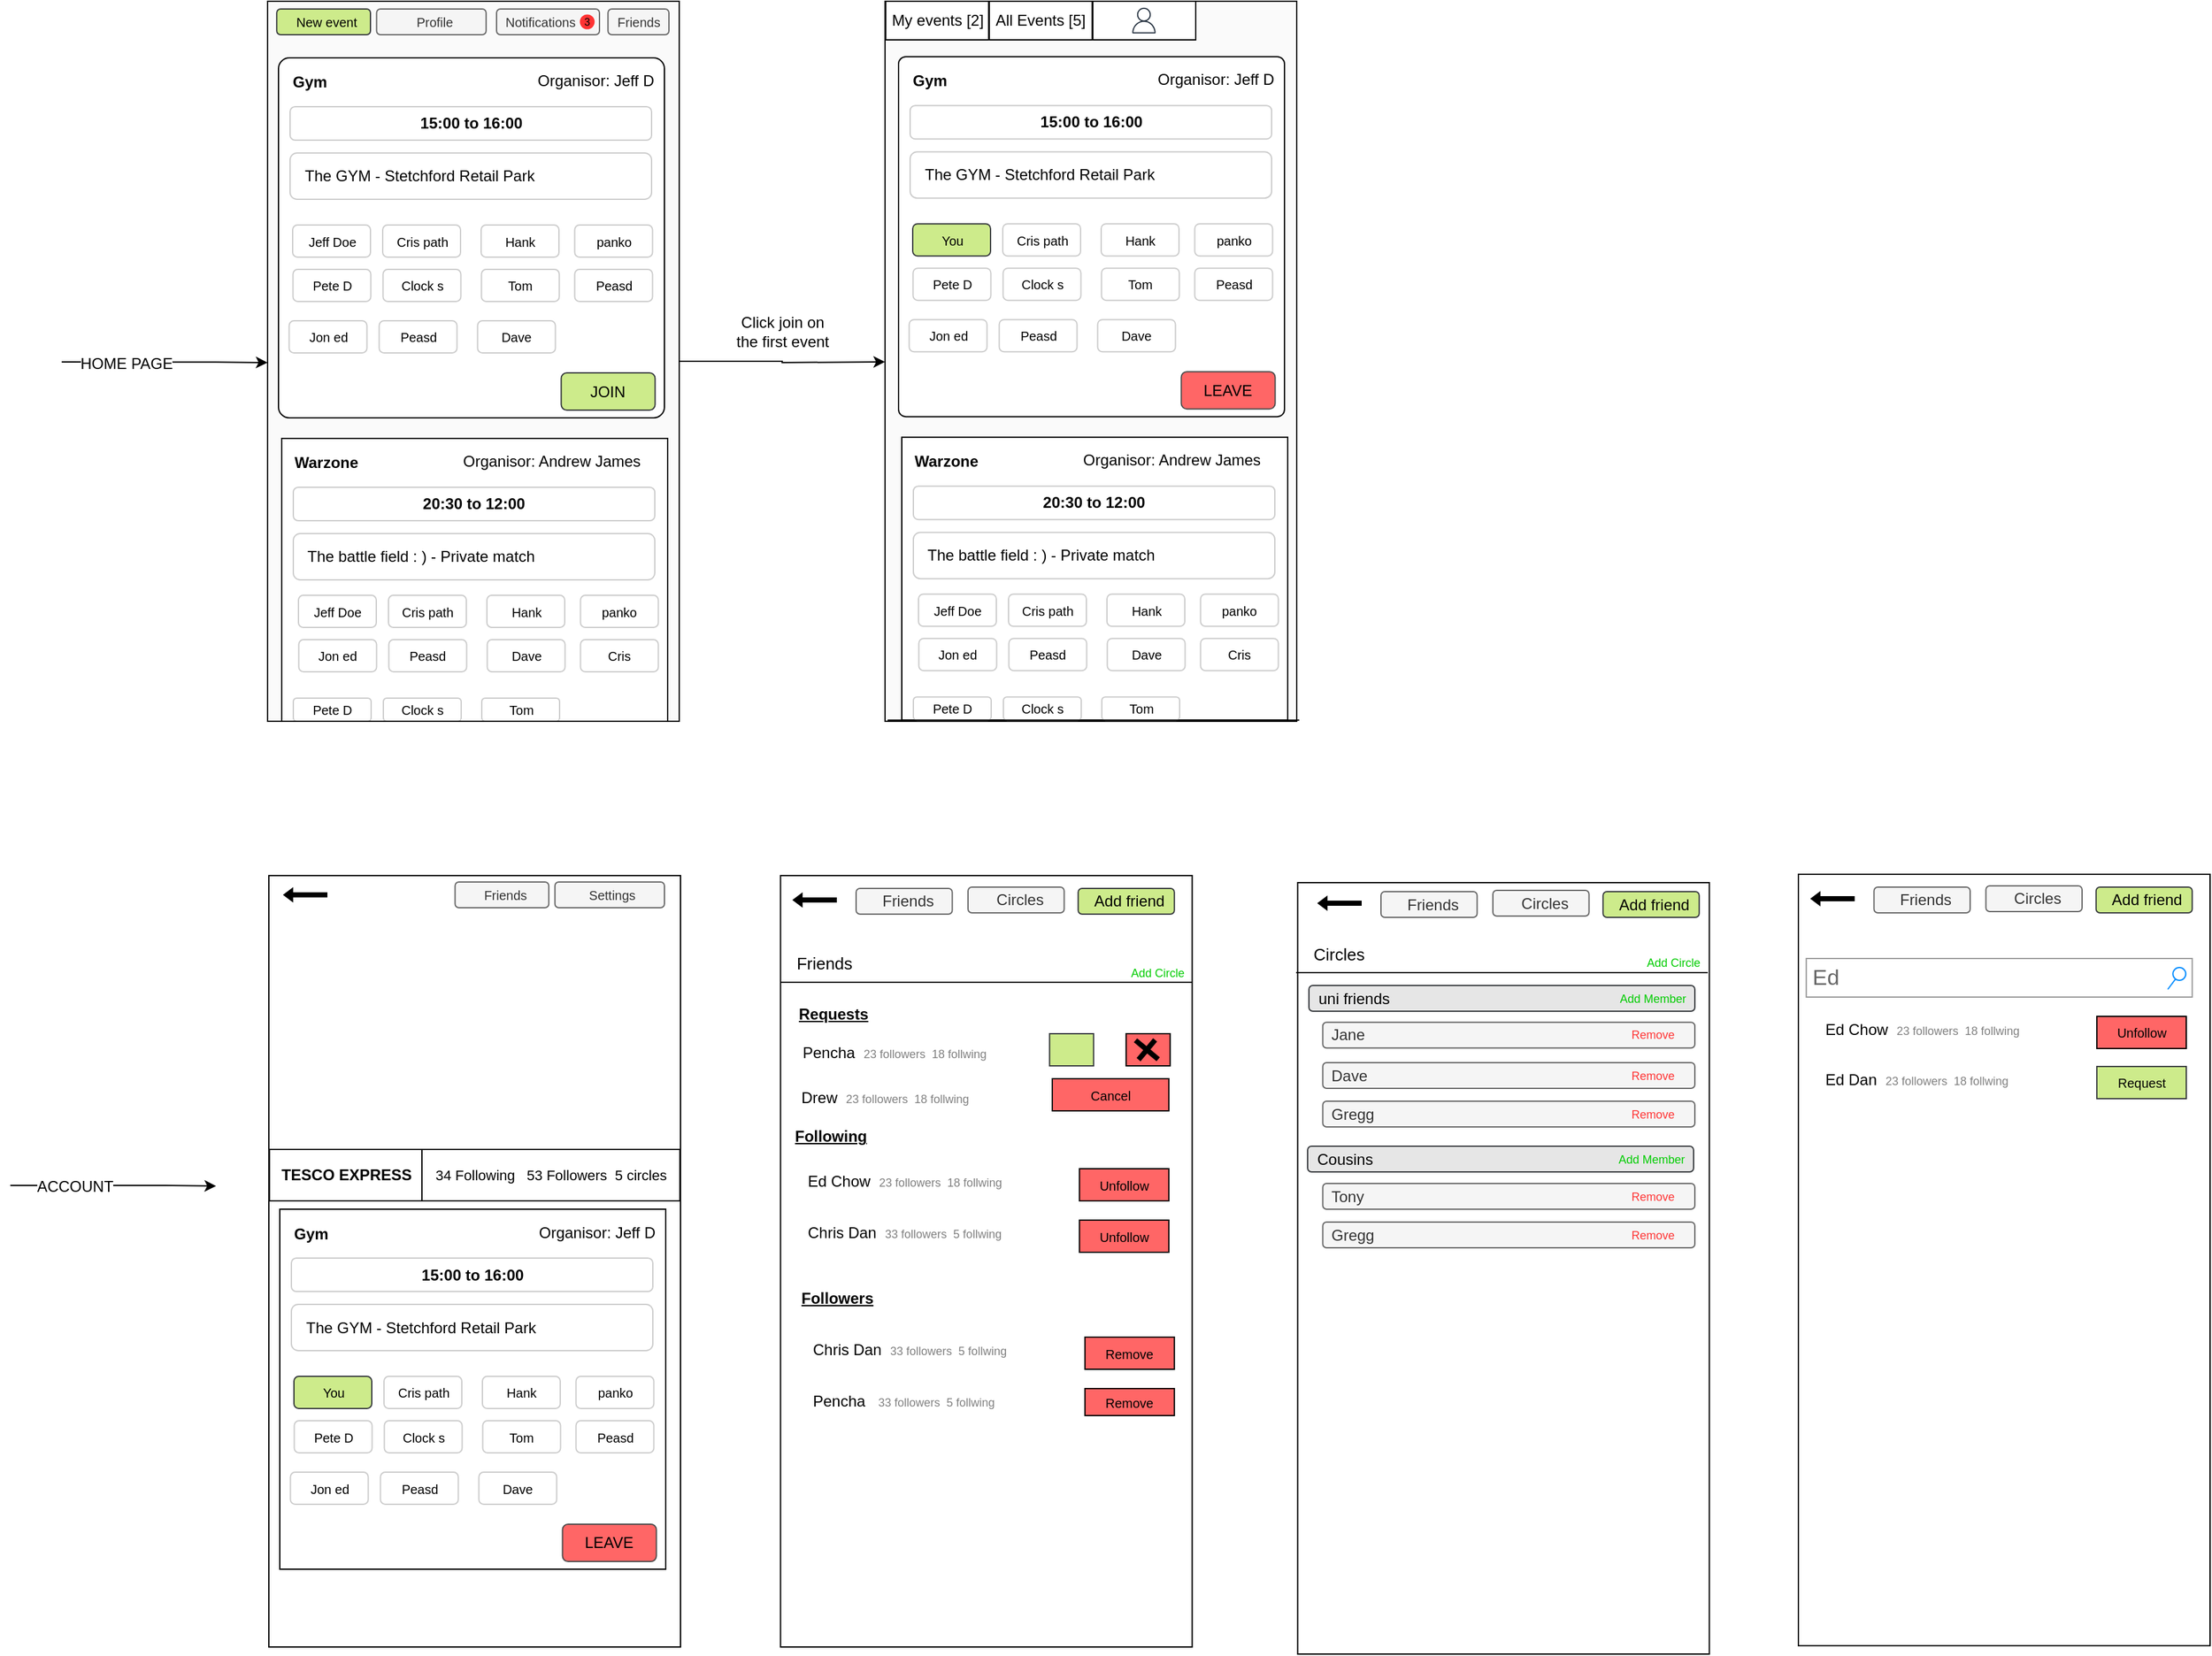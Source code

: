 <mxfile version="20.2.3" type="device" pages="2"><diagram id="uYBjkeCotHCXiIKvjQmT" name="Release 1"><mxGraphModel dx="2188" dy="1243" grid="1" gridSize="10" guides="1" tooltips="1" connect="1" arrows="1" fold="1" page="1" pageScale="1" pageWidth="850" pageHeight="1100" math="0" shadow="0"><root><mxCell id="0"/><mxCell id="1" parent="0"/><mxCell id="CG5uljRp-w0t1LXObtRs-35" style="edgeStyle=orthogonalEdgeStyle;rounded=0;orthogonalLoop=1;jettySize=auto;html=1;exitX=1;exitY=0.5;exitDx=0;exitDy=0;fontSize=12;" parent="1" source="1OWo2LmL9RRVmATbCuXr-2" edge="1"><mxGeometry relative="1" as="geometry"><mxPoint x="720" y="360.455" as="targetPoint"/></mxGeometry></mxCell><mxCell id="1OWo2LmL9RRVmATbCuXr-2" value="" style="rounded=0;whiteSpace=wrap;html=1;fillColor=#FAFAFA;" parent="1" vertex="1"><mxGeometry x="240" y="80" width="320" height="560" as="geometry"/></mxCell><mxCell id="1OWo2LmL9RRVmATbCuXr-3" value="" style="rounded=1;whiteSpace=wrap;html=1;spacingTop=0;strokeColor=#000000;arcSize=3;" parent="1" vertex="1"><mxGeometry x="248.5" y="124" width="300" height="280" as="geometry"/></mxCell><mxCell id="1OWo2LmL9RRVmATbCuXr-4" value="&lt;b&gt;&amp;nbsp;&lt;/b&gt;&lt;b&gt;&amp;nbsp;Gym&lt;/b&gt;" style="text;html=1;strokeColor=none;fillColor=none;align=left;verticalAlign=middle;whiteSpace=wrap;rounded=0;" parent="1" vertex="1"><mxGeometry x="250.5" y="128" width="150" height="30" as="geometry"/></mxCell><mxCell id="1OWo2LmL9RRVmATbCuXr-9" value="Organisor: Jeff D" style="text;whiteSpace=wrap;html=1;" parent="1" vertex="1"><mxGeometry x="447.5" y="128" width="110" height="40" as="geometry"/></mxCell><mxCell id="0cmEIUeoTL7ae0YbKwNp-1" value="&lt;b&gt;15:00 to 16:00&lt;/b&gt;" style="rounded=1;whiteSpace=wrap;html=1;strokeColor=#CCCCCC;" parent="1" vertex="1"><mxGeometry x="257.5" y="162" width="281" height="26" as="geometry"/></mxCell><mxCell id="0cmEIUeoTL7ae0YbKwNp-6" value="&lt;font style=&quot;font-size: 12px;&quot;&gt;The GYM - Stetchford Retail Park&lt;/font&gt;" style="rounded=1;whiteSpace=wrap;html=1;strokeColor=#CCCCCC;align=left;spacingLeft=9;" parent="1" vertex="1"><mxGeometry x="257.5" y="198" width="281" height="36" as="geometry"/></mxCell><mxCell id="0cmEIUeoTL7ae0YbKwNp-8" value="JOIN" style="rounded=1;whiteSpace=wrap;html=1;fontSize=12;strokeColor=#36393d;fillColor=#cdeb8b;" parent="1" vertex="1"><mxGeometry x="468.25" y="369" width="73" height="29" as="geometry"/></mxCell><mxCell id="CG5uljRp-w0t1LXObtRs-19" value="" style="rounded=0;whiteSpace=wrap;html=1;spacingTop=0;strokeColor=#000000;" parent="1" vertex="1"><mxGeometry x="251" y="420" width="300" height="220" as="geometry"/></mxCell><mxCell id="CG5uljRp-w0t1LXObtRs-20" value="&lt;b&gt;Warzone&lt;/b&gt;" style="text;html=1;strokeColor=none;fillColor=none;align=left;verticalAlign=middle;whiteSpace=wrap;rounded=0;" parent="1" vertex="1"><mxGeometry x="259" y="424" width="150" height="30" as="geometry"/></mxCell><mxCell id="CG5uljRp-w0t1LXObtRs-21" value="Organisor: Andrew James" style="text;whiteSpace=wrap;html=1;" parent="1" vertex="1"><mxGeometry x="390" y="424" width="170" height="40" as="geometry"/></mxCell><mxCell id="CG5uljRp-w0t1LXObtRs-29" value="&lt;b&gt;20:30 to 12:00&lt;/b&gt;" style="rounded=1;whiteSpace=wrap;html=1;strokeColor=#CCCCCC;" parent="1" vertex="1"><mxGeometry x="260" y="458" width="281" height="26" as="geometry"/></mxCell><mxCell id="CG5uljRp-w0t1LXObtRs-30" value="The battle field : ) - Private match" style="rounded=1;whiteSpace=wrap;html=1;strokeColor=#CCCCCC;align=left;spacingLeft=9;" parent="1" vertex="1"><mxGeometry x="260" y="494" width="281" height="36" as="geometry"/></mxCell><mxCell id="CG5uljRp-w0t1LXObtRs-36" value="" style="rounded=0;whiteSpace=wrap;html=1;fillColor=#FAFAFA;" parent="1" vertex="1"><mxGeometry x="720" y="80" width="320" height="560" as="geometry"/></mxCell><mxCell id="CG5uljRp-w0t1LXObtRs-67" value="Click join on &lt;br&gt;the first event" style="text;html=1;align=center;verticalAlign=middle;resizable=0;points=[];autosize=1;strokeColor=none;fillColor=none;fontSize=12;" parent="1" vertex="1"><mxGeometry x="590" y="317" width="100" height="40" as="geometry"/></mxCell><mxCell id="CG5uljRp-w0t1LXObtRs-69" style="edgeStyle=orthogonalEdgeStyle;rounded=0;orthogonalLoop=1;jettySize=auto;html=1;exitX=1;exitY=0.5;exitDx=0;exitDy=0;fontSize=12;" parent="1" edge="1"><mxGeometry relative="1" as="geometry"><mxPoint x="239.94" y="361.005" as="targetPoint"/><mxPoint x="79.94" y="360.55" as="sourcePoint"/><Array as="points"><mxPoint x="200" y="361"/><mxPoint x="200" y="361"/></Array></mxGeometry></mxCell><mxCell id="CG5uljRp-w0t1LXObtRs-70" value="HOME PAGE" style="edgeLabel;html=1;align=center;verticalAlign=middle;resizable=0;points=[];fontSize=12;" parent="CG5uljRp-w0t1LXObtRs-69" vertex="1" connectable="0"><mxGeometry x="-0.377" y="-1" relative="1" as="geometry"><mxPoint as="offset"/></mxGeometry></mxCell><mxCell id="CG5uljRp-w0t1LXObtRs-71" value="" style="rounded=0;whiteSpace=wrap;html=1;fillColor=#FFFFFF;" parent="1" vertex="1"><mxGeometry x="241" y="760" width="320" height="600" as="geometry"/></mxCell><mxCell id="CG5uljRp-w0t1LXObtRs-101" style="edgeStyle=orthogonalEdgeStyle;rounded=0;orthogonalLoop=1;jettySize=auto;html=1;exitX=1;exitY=0.5;exitDx=0;exitDy=0;fontSize=12;" parent="1" edge="1"><mxGeometry relative="1" as="geometry"><mxPoint x="200.0" y="1001.455" as="targetPoint"/><mxPoint x="40.0" y="1001" as="sourcePoint"/><Array as="points"><mxPoint x="160.06" y="1001.45"/><mxPoint x="160.06" y="1001.45"/></Array></mxGeometry></mxCell><mxCell id="CG5uljRp-w0t1LXObtRs-102" value="ACCOUNT" style="edgeLabel;html=1;align=center;verticalAlign=middle;resizable=0;points=[];fontSize=12;" parent="CG5uljRp-w0t1LXObtRs-101" vertex="1" connectable="0"><mxGeometry x="-0.377" y="-1" relative="1" as="geometry"><mxPoint as="offset"/></mxGeometry></mxCell><mxCell id="CG5uljRp-w0t1LXObtRs-105" value="&lt;b&gt;TESCO EXPRESS&lt;/b&gt;" style="rounded=0;whiteSpace=wrap;html=1;spacingTop=0;strokeColor=#000000;" parent="1" vertex="1"><mxGeometry x="241.5" y="973" width="118.5" height="40" as="geometry"/></mxCell><mxCell id="CG5uljRp-w0t1LXObtRs-133" value="&lt;font style=&quot;font-size: 11px;&quot;&gt;34 Following&amp;nbsp; &amp;nbsp;53 Followers&amp;nbsp; 5 circles&lt;/font&gt;" style="rounded=0;whiteSpace=wrap;html=1;spacingTop=0;strokeColor=#000000;" parent="1" vertex="1"><mxGeometry x="360" y="973" width="200.5" height="40" as="geometry"/></mxCell><mxCell id="-tVnzrDwMGj6fDoywrau-6" value="Jeff Doe" style="rounded=1;whiteSpace=wrap;html=1;strokeColor=#CCCCCC;align=center;spacingLeft=0;fontSize=10;" parent="1" vertex="1"><mxGeometry x="259.5" y="254" width="60.5" height="25" as="geometry"/></mxCell><mxCell id="-tVnzrDwMGj6fDoywrau-11" value="Cris path" style="rounded=1;whiteSpace=wrap;html=1;strokeColor=#CCCCCC;align=center;spacingLeft=0;fontSize=10;" parent="1" vertex="1"><mxGeometry x="329.5" y="254" width="60.5" height="25" as="geometry"/></mxCell><mxCell id="-tVnzrDwMGj6fDoywrau-12" value="Hank" style="rounded=1;whiteSpace=wrap;html=1;strokeColor=#CCCCCC;align=center;spacingLeft=0;fontSize=10;" parent="1" vertex="1"><mxGeometry x="406" y="254" width="60.5" height="25" as="geometry"/></mxCell><mxCell id="-tVnzrDwMGj6fDoywrau-13" value="panko" style="rounded=1;whiteSpace=wrap;html=1;strokeColor=#CCCCCC;align=center;spacingLeft=0;fontSize=10;" parent="1" vertex="1"><mxGeometry x="478.75" y="254" width="60.5" height="25" as="geometry"/></mxCell><mxCell id="-tVnzrDwMGj6fDoywrau-14" value="Pete D" style="rounded=1;whiteSpace=wrap;html=1;strokeColor=#CCCCCC;align=center;spacingLeft=0;fontSize=10;" parent="1" vertex="1"><mxGeometry x="259.75" y="288.5" width="60.5" height="25" as="geometry"/></mxCell><mxCell id="-tVnzrDwMGj6fDoywrau-15" value="Clock s" style="rounded=1;whiteSpace=wrap;html=1;strokeColor=#CCCCCC;align=center;spacingLeft=0;fontSize=10;" parent="1" vertex="1"><mxGeometry x="329.75" y="288.5" width="60.5" height="25" as="geometry"/></mxCell><mxCell id="-tVnzrDwMGj6fDoywrau-16" value="Tom" style="rounded=1;whiteSpace=wrap;html=1;strokeColor=#CCCCCC;align=center;spacingLeft=0;fontSize=10;" parent="1" vertex="1"><mxGeometry x="406.25" y="288.5" width="60.5" height="25" as="geometry"/></mxCell><mxCell id="-tVnzrDwMGj6fDoywrau-18" value="Jeff Doe" style="rounded=1;whiteSpace=wrap;html=1;strokeColor=#CCCCCC;align=center;spacingLeft=0;fontSize=10;" parent="1" vertex="1"><mxGeometry x="264" y="542" width="60.5" height="25" as="geometry"/></mxCell><mxCell id="-tVnzrDwMGj6fDoywrau-19" value="Cris path" style="rounded=1;whiteSpace=wrap;html=1;strokeColor=#CCCCCC;align=center;spacingLeft=0;fontSize=10;" parent="1" vertex="1"><mxGeometry x="334" y="542" width="60.5" height="25" as="geometry"/></mxCell><mxCell id="-tVnzrDwMGj6fDoywrau-20" value="Hank" style="rounded=1;whiteSpace=wrap;html=1;strokeColor=#CCCCCC;align=center;spacingLeft=0;fontSize=10;" parent="1" vertex="1"><mxGeometry x="410.5" y="542" width="60.5" height="25" as="geometry"/></mxCell><mxCell id="-tVnzrDwMGj6fDoywrau-21" value="panko" style="rounded=1;whiteSpace=wrap;html=1;strokeColor=#CCCCCC;align=center;spacingLeft=0;fontSize=10;" parent="1" vertex="1"><mxGeometry x="483.25" y="542" width="60.5" height="25" as="geometry"/></mxCell><mxCell id="-tVnzrDwMGj6fDoywrau-22" value="Jon ed" style="rounded=1;whiteSpace=wrap;html=1;strokeColor=#CCCCCC;align=center;spacingLeft=0;fontSize=10;" parent="1" vertex="1"><mxGeometry x="264.25" y="576.5" width="60.5" height="25" as="geometry"/></mxCell><mxCell id="-tVnzrDwMGj6fDoywrau-23" value="Peasd" style="rounded=1;whiteSpace=wrap;html=1;strokeColor=#CCCCCC;align=center;spacingLeft=0;fontSize=10;" parent="1" vertex="1"><mxGeometry x="334.25" y="576.5" width="60.5" height="25" as="geometry"/></mxCell><mxCell id="-tVnzrDwMGj6fDoywrau-24" value="Dave" style="rounded=1;whiteSpace=wrap;html=1;strokeColor=#CCCCCC;align=center;spacingLeft=0;fontSize=10;" parent="1" vertex="1"><mxGeometry x="410.75" y="576.5" width="60.5" height="25" as="geometry"/></mxCell><mxCell id="-tVnzrDwMGj6fDoywrau-25" value="Cris" style="rounded=1;whiteSpace=wrap;html=1;strokeColor=#CCCCCC;align=center;spacingLeft=0;fontSize=10;" parent="1" vertex="1"><mxGeometry x="483.25" y="576.5" width="60.5" height="25" as="geometry"/></mxCell><mxCell id="-tVnzrDwMGj6fDoywrau-26" value="Pete D" style="rounded=1;whiteSpace=wrap;html=1;strokeColor=#CCCCCC;align=center;spacingLeft=0;fontSize=10;" parent="1" vertex="1"><mxGeometry x="260" y="622" width="60.5" height="18" as="geometry"/></mxCell><mxCell id="-tVnzrDwMGj6fDoywrau-27" value="Clock s" style="rounded=1;whiteSpace=wrap;html=1;strokeColor=#CCCCCC;align=center;spacingLeft=0;fontSize=10;" parent="1" vertex="1"><mxGeometry x="330" y="622" width="60.5" height="18" as="geometry"/></mxCell><mxCell id="-tVnzrDwMGj6fDoywrau-28" value="Tom" style="rounded=1;whiteSpace=wrap;html=1;strokeColor=#CCCCCC;align=center;spacingLeft=0;fontSize=10;" parent="1" vertex="1"><mxGeometry x="406.5" y="622" width="60.5" height="18" as="geometry"/></mxCell><mxCell id="-tVnzrDwMGj6fDoywrau-29" value="" style="endArrow=none;html=1;rounded=0;fontSize=10;exitX=0;exitY=1;exitDx=0;exitDy=0;entryX=1;entryY=1;entryDx=0;entryDy=0;" parent="1" source="1OWo2LmL9RRVmATbCuXr-2" target="1OWo2LmL9RRVmATbCuXr-2" edge="1"><mxGeometry width="50" height="50" relative="1" as="geometry"><mxPoint x="300" y="700" as="sourcePoint"/><mxPoint x="350" y="650" as="targetPoint"/></mxGeometry></mxCell><mxCell id="-tVnzrDwMGj6fDoywrau-30" value="Jon ed" style="rounded=1;whiteSpace=wrap;html=1;strokeColor=#CCCCCC;align=center;spacingLeft=0;fontSize=10;" parent="1" vertex="1"><mxGeometry x="256.75" y="328.5" width="60.5" height="25" as="geometry"/></mxCell><mxCell id="-tVnzrDwMGj6fDoywrau-31" value="Peasd" style="rounded=1;whiteSpace=wrap;html=1;strokeColor=#CCCCCC;align=center;spacingLeft=0;fontSize=10;" parent="1" vertex="1"><mxGeometry x="326.75" y="328.5" width="60.5" height="25" as="geometry"/></mxCell><mxCell id="-tVnzrDwMGj6fDoywrau-32" value="Dave" style="rounded=1;whiteSpace=wrap;html=1;strokeColor=#CCCCCC;align=center;spacingLeft=0;fontSize=10;" parent="1" vertex="1"><mxGeometry x="403.25" y="328.5" width="60.5" height="25" as="geometry"/></mxCell><mxCell id="-tVnzrDwMGj6fDoywrau-33" value="Peasd" style="rounded=1;whiteSpace=wrap;html=1;strokeColor=#CCCCCC;align=center;spacingLeft=0;fontSize=10;" parent="1" vertex="1"><mxGeometry x="478.75" y="288.5" width="60.5" height="25" as="geometry"/></mxCell><mxCell id="-tVnzrDwMGj6fDoywrau-34" value="" style="rounded=1;whiteSpace=wrap;html=1;spacingTop=0;strokeColor=#000000;arcSize=2;" parent="1" vertex="1"><mxGeometry x="730.5" y="123.09" width="300" height="280" as="geometry"/></mxCell><mxCell id="-tVnzrDwMGj6fDoywrau-35" value="&lt;b&gt;&amp;nbsp;&lt;/b&gt;&lt;b&gt;&amp;nbsp;Gym&lt;/b&gt;" style="text;html=1;strokeColor=none;fillColor=none;align=left;verticalAlign=middle;whiteSpace=wrap;rounded=0;" parent="1" vertex="1"><mxGeometry x="732.5" y="127.09" width="150" height="30" as="geometry"/></mxCell><mxCell id="-tVnzrDwMGj6fDoywrau-36" value="Organisor: Jeff D" style="text;whiteSpace=wrap;html=1;" parent="1" vertex="1"><mxGeometry x="929.5" y="127.09" width="110" height="40" as="geometry"/></mxCell><mxCell id="-tVnzrDwMGj6fDoywrau-37" value="&lt;b&gt;15:00 to 16:00&lt;/b&gt;" style="rounded=1;whiteSpace=wrap;html=1;strokeColor=#CCCCCC;" parent="1" vertex="1"><mxGeometry x="739.5" y="161.09" width="281" height="26" as="geometry"/></mxCell><mxCell id="-tVnzrDwMGj6fDoywrau-38" value="&lt;font style=&quot;font-size: 12px;&quot;&gt;The GYM - Stetchford Retail Park&lt;/font&gt;" style="rounded=1;whiteSpace=wrap;html=1;strokeColor=#CCCCCC;align=left;spacingLeft=9;" parent="1" vertex="1"><mxGeometry x="739.5" y="197.09" width="281" height="36" as="geometry"/></mxCell><mxCell id="-tVnzrDwMGj6fDoywrau-39" value="LEAVE" style="rounded=1;whiteSpace=wrap;html=1;fontSize=12;strokeColor=#4D4D4D;fillColor=#FF6666;gradientColor=none;" parent="1" vertex="1"><mxGeometry x="950.25" y="368.09" width="73" height="29" as="geometry"/></mxCell><mxCell id="-tVnzrDwMGj6fDoywrau-40" value="" style="rounded=0;whiteSpace=wrap;html=1;spacingTop=0;strokeColor=#000000;" parent="1" vertex="1"><mxGeometry x="733" y="419.09" width="300" height="220" as="geometry"/></mxCell><mxCell id="-tVnzrDwMGj6fDoywrau-41" value="&lt;b&gt;Warzone&lt;/b&gt;" style="text;html=1;strokeColor=none;fillColor=none;align=left;verticalAlign=middle;whiteSpace=wrap;rounded=0;" parent="1" vertex="1"><mxGeometry x="741" y="423.09" width="150" height="30" as="geometry"/></mxCell><mxCell id="-tVnzrDwMGj6fDoywrau-42" value="Organisor: Andrew James" style="text;whiteSpace=wrap;html=1;" parent="1" vertex="1"><mxGeometry x="872" y="423.09" width="170" height="40" as="geometry"/></mxCell><mxCell id="-tVnzrDwMGj6fDoywrau-43" value="&lt;b&gt;20:30 to 12:00&lt;/b&gt;" style="rounded=1;whiteSpace=wrap;html=1;strokeColor=#CCCCCC;" parent="1" vertex="1"><mxGeometry x="742" y="457.09" width="281" height="26" as="geometry"/></mxCell><mxCell id="-tVnzrDwMGj6fDoywrau-44" value="The battle field : ) - Private match" style="rounded=1;whiteSpace=wrap;html=1;strokeColor=#CCCCCC;align=left;spacingLeft=9;" parent="1" vertex="1"><mxGeometry x="742" y="493.09" width="281" height="36" as="geometry"/></mxCell><mxCell id="-tVnzrDwMGj6fDoywrau-45" value="You" style="rounded=1;whiteSpace=wrap;html=1;strokeColor=#36393d;align=center;spacingLeft=0;fontSize=10;fillColor=#cdeb8b;" parent="1" vertex="1"><mxGeometry x="741.5" y="253.09" width="60.5" height="25" as="geometry"/></mxCell><mxCell id="-tVnzrDwMGj6fDoywrau-46" value="Cris path" style="rounded=1;whiteSpace=wrap;html=1;strokeColor=#CCCCCC;align=center;spacingLeft=0;fontSize=10;" parent="1" vertex="1"><mxGeometry x="811.5" y="253.09" width="60.5" height="25" as="geometry"/></mxCell><mxCell id="-tVnzrDwMGj6fDoywrau-47" value="Hank" style="rounded=1;whiteSpace=wrap;html=1;strokeColor=#CCCCCC;align=center;spacingLeft=0;fontSize=10;" parent="1" vertex="1"><mxGeometry x="888" y="253.09" width="60.5" height="25" as="geometry"/></mxCell><mxCell id="-tVnzrDwMGj6fDoywrau-48" value="panko" style="rounded=1;whiteSpace=wrap;html=1;strokeColor=#CCCCCC;align=center;spacingLeft=0;fontSize=10;" parent="1" vertex="1"><mxGeometry x="960.75" y="253.09" width="60.5" height="25" as="geometry"/></mxCell><mxCell id="-tVnzrDwMGj6fDoywrau-49" value="Pete D" style="rounded=1;whiteSpace=wrap;html=1;strokeColor=#CCCCCC;align=center;spacingLeft=0;fontSize=10;" parent="1" vertex="1"><mxGeometry x="741.75" y="287.59" width="60.5" height="25" as="geometry"/></mxCell><mxCell id="-tVnzrDwMGj6fDoywrau-50" value="Clock s" style="rounded=1;whiteSpace=wrap;html=1;strokeColor=#CCCCCC;align=center;spacingLeft=0;fontSize=10;" parent="1" vertex="1"><mxGeometry x="811.75" y="287.59" width="60.5" height="25" as="geometry"/></mxCell><mxCell id="-tVnzrDwMGj6fDoywrau-51" value="Tom" style="rounded=1;whiteSpace=wrap;html=1;strokeColor=#CCCCCC;align=center;spacingLeft=0;fontSize=10;" parent="1" vertex="1"><mxGeometry x="888.25" y="287.59" width="60.5" height="25" as="geometry"/></mxCell><mxCell id="-tVnzrDwMGj6fDoywrau-52" value="Jeff Doe" style="rounded=1;whiteSpace=wrap;html=1;strokeColor=#CCCCCC;align=center;spacingLeft=0;fontSize=10;" parent="1" vertex="1"><mxGeometry x="746" y="541.09" width="60.5" height="25" as="geometry"/></mxCell><mxCell id="-tVnzrDwMGj6fDoywrau-53" value="Cris path" style="rounded=1;whiteSpace=wrap;html=1;strokeColor=#CCCCCC;align=center;spacingLeft=0;fontSize=10;" parent="1" vertex="1"><mxGeometry x="816" y="541.09" width="60.5" height="25" as="geometry"/></mxCell><mxCell id="-tVnzrDwMGj6fDoywrau-54" value="Hank" style="rounded=1;whiteSpace=wrap;html=1;strokeColor=#CCCCCC;align=center;spacingLeft=0;fontSize=10;" parent="1" vertex="1"><mxGeometry x="892.5" y="541.09" width="60.5" height="25" as="geometry"/></mxCell><mxCell id="-tVnzrDwMGj6fDoywrau-55" value="panko" style="rounded=1;whiteSpace=wrap;html=1;strokeColor=#CCCCCC;align=center;spacingLeft=0;fontSize=10;" parent="1" vertex="1"><mxGeometry x="965.25" y="541.09" width="60.5" height="25" as="geometry"/></mxCell><mxCell id="-tVnzrDwMGj6fDoywrau-56" value="Jon ed" style="rounded=1;whiteSpace=wrap;html=1;strokeColor=#CCCCCC;align=center;spacingLeft=0;fontSize=10;" parent="1" vertex="1"><mxGeometry x="746.25" y="575.59" width="60.5" height="25" as="geometry"/></mxCell><mxCell id="-tVnzrDwMGj6fDoywrau-57" value="Peasd" style="rounded=1;whiteSpace=wrap;html=1;strokeColor=#CCCCCC;align=center;spacingLeft=0;fontSize=10;" parent="1" vertex="1"><mxGeometry x="816.25" y="575.59" width="60.5" height="25" as="geometry"/></mxCell><mxCell id="-tVnzrDwMGj6fDoywrau-58" value="Dave" style="rounded=1;whiteSpace=wrap;html=1;strokeColor=#CCCCCC;align=center;spacingLeft=0;fontSize=10;" parent="1" vertex="1"><mxGeometry x="892.75" y="575.59" width="60.5" height="25" as="geometry"/></mxCell><mxCell id="-tVnzrDwMGj6fDoywrau-59" value="Cris" style="rounded=1;whiteSpace=wrap;html=1;strokeColor=#CCCCCC;align=center;spacingLeft=0;fontSize=10;" parent="1" vertex="1"><mxGeometry x="965.25" y="575.59" width="60.5" height="25" as="geometry"/></mxCell><mxCell id="-tVnzrDwMGj6fDoywrau-60" value="Pete D" style="rounded=1;whiteSpace=wrap;html=1;strokeColor=#CCCCCC;align=center;spacingLeft=0;fontSize=10;" parent="1" vertex="1"><mxGeometry x="742" y="621.09" width="60.5" height="18" as="geometry"/></mxCell><mxCell id="-tVnzrDwMGj6fDoywrau-61" value="Clock s" style="rounded=1;whiteSpace=wrap;html=1;strokeColor=#CCCCCC;align=center;spacingLeft=0;fontSize=10;" parent="1" vertex="1"><mxGeometry x="812" y="621.09" width="60.5" height="18" as="geometry"/></mxCell><mxCell id="-tVnzrDwMGj6fDoywrau-62" value="Tom" style="rounded=1;whiteSpace=wrap;html=1;strokeColor=#CCCCCC;align=center;spacingLeft=0;fontSize=10;" parent="1" vertex="1"><mxGeometry x="888.5" y="621.09" width="60.5" height="18" as="geometry"/></mxCell><mxCell id="-tVnzrDwMGj6fDoywrau-63" value="" style="endArrow=none;html=1;rounded=0;fontSize=10;exitX=0;exitY=1;exitDx=0;exitDy=0;entryX=1;entryY=1;entryDx=0;entryDy=0;" parent="1" edge="1"><mxGeometry width="50" height="50" relative="1" as="geometry"><mxPoint x="722" y="639.09" as="sourcePoint"/><mxPoint x="1042" y="639.09" as="targetPoint"/></mxGeometry></mxCell><mxCell id="-tVnzrDwMGj6fDoywrau-64" value="Jon ed" style="rounded=1;whiteSpace=wrap;html=1;strokeColor=#CCCCCC;align=center;spacingLeft=0;fontSize=10;" parent="1" vertex="1"><mxGeometry x="738.75" y="327.59" width="60.5" height="25" as="geometry"/></mxCell><mxCell id="-tVnzrDwMGj6fDoywrau-65" value="Peasd" style="rounded=1;whiteSpace=wrap;html=1;strokeColor=#CCCCCC;align=center;spacingLeft=0;fontSize=10;" parent="1" vertex="1"><mxGeometry x="808.75" y="327.59" width="60.5" height="25" as="geometry"/></mxCell><mxCell id="-tVnzrDwMGj6fDoywrau-66" value="Dave" style="rounded=1;whiteSpace=wrap;html=1;strokeColor=#CCCCCC;align=center;spacingLeft=0;fontSize=10;" parent="1" vertex="1"><mxGeometry x="885.25" y="327.59" width="60.5" height="25" as="geometry"/></mxCell><mxCell id="-tVnzrDwMGj6fDoywrau-67" value="Peasd" style="rounded=1;whiteSpace=wrap;html=1;strokeColor=#CCCCCC;align=center;spacingLeft=0;fontSize=10;" parent="1" vertex="1"><mxGeometry x="960.75" y="287.59" width="60.5" height="25" as="geometry"/></mxCell><mxCell id="cce0aqDnhDaoAvsTkiZ--3" value="" style="shape=image;verticalLabelPosition=bottom;labelBackgroundColor=default;verticalAlign=top;aspect=fixed;imageAspect=0;image=https://www.nasa.gov/sites/default/files/styles/full_width/public/thumbnails/image/main_image_star-forming_region_carina_nircam_final-1280.jpg;sketch=0;" parent="1" vertex="1"><mxGeometry x="241" y="790" width="320" height="185.23" as="geometry"/></mxCell><mxCell id="nK9MYsdNtB3VwSlki6gc-3" value="My events [2]" style="rounded=0;whiteSpace=wrap;html=1;" parent="1" vertex="1"><mxGeometry x="720.5" y="80" width="80" height="30" as="geometry"/></mxCell><mxCell id="nK9MYsdNtB3VwSlki6gc-4" value="All Events [5]" style="rounded=0;whiteSpace=wrap;html=1;" parent="1" vertex="1"><mxGeometry x="801" y="80" width="80" height="30" as="geometry"/></mxCell><mxCell id="nK9MYsdNtB3VwSlki6gc-7" value="" style="rounded=0;whiteSpace=wrap;html=1;" parent="1" vertex="1"><mxGeometry x="881.5" y="80" width="80" height="30" as="geometry"/></mxCell><mxCell id="nK9MYsdNtB3VwSlki6gc-8" value="" style="sketch=0;outlineConnect=0;fontColor=#232F3E;gradientColor=none;strokeColor=#232F3E;fillColor=#ffffff;dashed=0;verticalLabelPosition=bottom;verticalAlign=top;align=center;html=1;fontSize=12;fontStyle=0;aspect=fixed;shape=mxgraph.aws4.resourceIcon;resIcon=mxgraph.aws4.user;rounded=0;" parent="1" vertex="1"><mxGeometry x="908.75" y="82.5" width="25" height="25" as="geometry"/></mxCell><mxCell id="-155fi9hhfYQuB9agzGG-10" value="" style="shape=singleArrow;direction=west;whiteSpace=wrap;html=1;fillColor=#000000;" vertex="1" parent="1"><mxGeometry x="252.75" y="770" width="33.25" height="10" as="geometry"/></mxCell><mxCell id="-155fi9hhfYQuB9agzGG-12" value="" style="rounded=0;whiteSpace=wrap;html=1;fillColor=#FFFFFF;" vertex="1" parent="1"><mxGeometry x="1040.75" y="765.5" width="320" height="600" as="geometry"/></mxCell><mxCell id="KD6KZySyhLGVUC2mEdNo-5" value="" style="shape=singleArrow;direction=west;whiteSpace=wrap;html=1;fillColor=#000000;" vertex="1" parent="1"><mxGeometry x="1056.75" y="776.5" width="33.25" height="10" as="geometry"/></mxCell><mxCell id="KD6KZySyhLGVUC2mEdNo-7" value="uni friends" style="rounded=1;whiteSpace=wrap;html=1;fillColor=#E6E6E6;align=left;spacingLeft=5;strokeColor=#36393d;" vertex="1" parent="1"><mxGeometry x="1049.5" y="845.5" width="300" height="20" as="geometry"/></mxCell><mxCell id="KD6KZySyhLGVUC2mEdNo-9" value="Jane" style="rounded=1;whiteSpace=wrap;html=1;fillColor=#f5f5f5;align=left;spacingLeft=5;strokeColor=#666666;fontColor=#333333;" vertex="1" parent="1"><mxGeometry x="1060.25" y="874.12" width="289.25" height="20" as="geometry"/></mxCell><mxCell id="KD6KZySyhLGVUC2mEdNo-12" value="Add Member" style="text;html=1;strokeColor=none;fillColor=none;align=center;verticalAlign=middle;whiteSpace=wrap;rounded=0;fontColor=#00CC00;fontSize=9;" vertex="1" parent="1"><mxGeometry x="1272.5" y="853" width="88" height="5" as="geometry"/></mxCell><mxCell id="KD6KZySyhLGVUC2mEdNo-13" value="Add Circle" style="text;html=1;strokeColor=none;fillColor=none;align=center;verticalAlign=middle;whiteSpace=wrap;rounded=0;fontColor=#00CC00;fontSize=9;" vertex="1" parent="1"><mxGeometry x="1289" y="825.5" width="88" height="5" as="geometry"/></mxCell><mxCell id="KD6KZySyhLGVUC2mEdNo-14" value="" style="endArrow=none;html=1;rounded=0;fontSize=9;fontColor=#00CC00;" edge="1" parent="1"><mxGeometry width="50" height="50" relative="1" as="geometry"><mxPoint x="1039.5" y="835.5" as="sourcePoint"/><mxPoint x="1359.5" y="835.5" as="targetPoint"/></mxGeometry></mxCell><mxCell id="KD6KZySyhLGVUC2mEdNo-15" value="&lt;font color=&quot;#000000&quot; style=&quot;font-size: 13px;&quot;&gt;Circles&lt;/font&gt;" style="text;html=1;strokeColor=none;fillColor=none;align=center;verticalAlign=middle;whiteSpace=wrap;rounded=0;fontSize=9;fontColor=#00CC00;" vertex="1" parent="1"><mxGeometry x="1043.38" y="805.5" width="60" height="30" as="geometry"/></mxCell><mxCell id="KD6KZySyhLGVUC2mEdNo-16" value="Remove" style="text;html=1;strokeColor=none;fillColor=none;align=center;verticalAlign=middle;whiteSpace=wrap;rounded=0;fontColor=#FF3333;fontSize=9;" vertex="1" parent="1"><mxGeometry x="1272.75" y="881.62" width="88" height="5" as="geometry"/></mxCell><mxCell id="KD6KZySyhLGVUC2mEdNo-17" value="Dave" style="rounded=1;whiteSpace=wrap;html=1;fillColor=#f5f5f5;align=left;spacingLeft=5;strokeColor=#666666;fontColor=#333333;" vertex="1" parent="1"><mxGeometry x="1060.25" y="905.5" width="289.25" height="20" as="geometry"/></mxCell><mxCell id="KD6KZySyhLGVUC2mEdNo-18" value="Remove" style="text;html=1;strokeColor=none;fillColor=none;align=center;verticalAlign=middle;whiteSpace=wrap;rounded=0;fontColor=#FF3333;fontSize=9;" vertex="1" parent="1"><mxGeometry x="1272.75" y="913" width="88" height="5" as="geometry"/></mxCell><mxCell id="KD6KZySyhLGVUC2mEdNo-19" value="Gregg" style="rounded=1;whiteSpace=wrap;html=1;fillColor=#f5f5f5;align=left;spacingLeft=5;strokeColor=#666666;fontColor=#333333;" vertex="1" parent="1"><mxGeometry x="1060.25" y="935.5" width="289.25" height="20" as="geometry"/></mxCell><mxCell id="KD6KZySyhLGVUC2mEdNo-20" value="Remove" style="text;html=1;strokeColor=none;fillColor=none;align=center;verticalAlign=middle;whiteSpace=wrap;rounded=0;fontColor=#FF3333;fontSize=9;" vertex="1" parent="1"><mxGeometry x="1272.75" y="943" width="88" height="5" as="geometry"/></mxCell><mxCell id="KD6KZySyhLGVUC2mEdNo-25" value="Cousins" style="rounded=1;whiteSpace=wrap;html=1;fillColor=#E6E6E6;align=left;spacingLeft=5;strokeColor=#36393d;" vertex="1" parent="1"><mxGeometry x="1048.5" y="970.5" width="300" height="20" as="geometry"/></mxCell><mxCell id="KD6KZySyhLGVUC2mEdNo-26" value="Add Member" style="text;html=1;strokeColor=none;fillColor=none;align=center;verticalAlign=middle;whiteSpace=wrap;rounded=0;fontColor=#00CC00;fontSize=9;" vertex="1" parent="1"><mxGeometry x="1271.5" y="978" width="88" height="5" as="geometry"/></mxCell><mxCell id="KD6KZySyhLGVUC2mEdNo-34" value="Tony" style="rounded=1;whiteSpace=wrap;html=1;fillColor=#f5f5f5;align=left;spacingLeft=5;strokeColor=#666666;fontColor=#333333;" vertex="1" parent="1"><mxGeometry x="1060.25" y="999.5" width="289.25" height="20" as="geometry"/></mxCell><mxCell id="KD6KZySyhLGVUC2mEdNo-35" value="Remove" style="text;html=1;strokeColor=none;fillColor=none;align=center;verticalAlign=middle;whiteSpace=wrap;rounded=0;fontColor=#FF3333;fontSize=9;" vertex="1" parent="1"><mxGeometry x="1272.75" y="1007" width="88" height="5" as="geometry"/></mxCell><mxCell id="KD6KZySyhLGVUC2mEdNo-36" value="Gregg" style="rounded=1;whiteSpace=wrap;html=1;fillColor=#f5f5f5;align=left;spacingLeft=5;strokeColor=#666666;fontColor=#333333;" vertex="1" parent="1"><mxGeometry x="1060.25" y="1029.5" width="289.25" height="20" as="geometry"/></mxCell><mxCell id="KD6KZySyhLGVUC2mEdNo-37" value="Remove" style="text;html=1;strokeColor=none;fillColor=none;align=center;verticalAlign=middle;whiteSpace=wrap;rounded=0;fontColor=#FF3333;fontSize=9;" vertex="1" parent="1"><mxGeometry x="1272.75" y="1037" width="88" height="5" as="geometry"/></mxCell><mxCell id="KD6KZySyhLGVUC2mEdNo-38" value="Circles" style="rounded=1;whiteSpace=wrap;html=1;fillColor=#f5f5f5;align=center;spacingLeft=5;strokeColor=#666666;fontColor=#333333;" vertex="1" parent="1"><mxGeometry x="1192.5" y="771.5" width="74.75" height="20" as="geometry"/></mxCell><mxCell id="KD6KZySyhLGVUC2mEdNo-39" value="Add friend" style="rounded=1;whiteSpace=wrap;html=1;fillColor=#cdeb8b;align=center;spacingLeft=5;strokeColor=#36393d;" vertex="1" parent="1"><mxGeometry x="1278.13" y="772.5" width="74.75" height="20" as="geometry"/></mxCell><mxCell id="KD6KZySyhLGVUC2mEdNo-40" value="Friends" style="rounded=1;whiteSpace=wrap;html=1;fillColor=#f5f5f5;align=center;spacingLeft=5;strokeColor=#666666;fontColor=#333333;" vertex="1" parent="1"><mxGeometry x="1105.5" y="772.5" width="74.75" height="20" as="geometry"/></mxCell><mxCell id="KD6KZySyhLGVUC2mEdNo-41" value="" style="rounded=0;whiteSpace=wrap;html=1;fillColor=#FFFFFF;" vertex="1" parent="1"><mxGeometry x="638.75" y="760" width="320" height="600" as="geometry"/></mxCell><mxCell id="KD6KZySyhLGVUC2mEdNo-42" value="" style="shape=singleArrow;direction=west;whiteSpace=wrap;html=1;fillColor=#000000;" vertex="1" parent="1"><mxGeometry x="648.75" y="774" width="33.25" height="10" as="geometry"/></mxCell><mxCell id="KD6KZySyhLGVUC2mEdNo-43" value="Circles" style="rounded=1;whiteSpace=wrap;html=1;fillColor=#f5f5f5;align=center;spacingLeft=5;strokeColor=#666666;fontColor=#333333;" vertex="1" parent="1"><mxGeometry x="784.5" y="769" width="74.75" height="20" as="geometry"/></mxCell><mxCell id="KD6KZySyhLGVUC2mEdNo-44" value="Add friend" style="rounded=1;whiteSpace=wrap;html=1;fillColor=#cdeb8b;align=center;spacingLeft=5;strokeColor=#36393d;" vertex="1" parent="1"><mxGeometry x="870.13" y="770" width="74.75" height="20" as="geometry"/></mxCell><mxCell id="KD6KZySyhLGVUC2mEdNo-45" value="Friends" style="rounded=1;whiteSpace=wrap;html=1;fillColor=#f5f5f5;align=center;spacingLeft=5;strokeColor=#666666;fontColor=#333333;" vertex="1" parent="1"><mxGeometry x="697.5" y="770" width="74.75" height="20" as="geometry"/></mxCell><mxCell id="KD6KZySyhLGVUC2mEdNo-78" value="Ed Chow&amp;nbsp; &lt;font color=&quot;#808080&quot; style=&quot;font-size: 9px;&quot;&gt;23 followers&amp;nbsp; 18 follwing&lt;/font&gt;" style="text;html=1;strokeColor=none;fillColor=none;align=left;verticalAlign=middle;whiteSpace=wrap;rounded=0;labelBackgroundColor=none;labelBorderColor=none;fontColor=#000000;" vertex="1" parent="1"><mxGeometry x="657.63" y="983" width="193.5" height="30" as="geometry"/></mxCell><mxCell id="KD6KZySyhLGVUC2mEdNo-79" value="Unfollow" style="rounded=0;whiteSpace=wrap;html=1;fillColor=#FF6666;fontSize=10;" vertex="1" parent="1"><mxGeometry x="871.13" y="988" width="69.5" height="25" as="geometry"/></mxCell><mxCell id="KD6KZySyhLGVUC2mEdNo-80" value="Chris Dan&amp;nbsp; &lt;font color=&quot;#808080&quot; style=&quot;font-size: 9px;&quot;&gt;33 followers&amp;nbsp; 5 follwing&lt;/font&gt;" style="text;html=1;strokeColor=none;fillColor=none;align=left;verticalAlign=middle;whiteSpace=wrap;rounded=0;labelBackgroundColor=none;labelBorderColor=none;fontColor=#000000;" vertex="1" parent="1"><mxGeometry x="657.63" y="1023" width="193.5" height="30" as="geometry"/></mxCell><mxCell id="KD6KZySyhLGVUC2mEdNo-81" value="Unfollow" style="rounded=0;whiteSpace=wrap;html=1;fillColor=#FF6666;fontSize=10;" vertex="1" parent="1"><mxGeometry x="871.13" y="1028" width="69.5" height="25" as="geometry"/></mxCell><mxCell id="KD6KZySyhLGVUC2mEdNo-82" value="" style="text;html=1;strokeColor=none;fillColor=none;align=left;verticalAlign=middle;whiteSpace=wrap;rounded=0;labelBackgroundColor=none;labelBorderColor=none;fontColor=#000000;" vertex="1" parent="1"><mxGeometry x="657.63" y="1063" width="193.5" height="30" as="geometry"/></mxCell><mxCell id="KD6KZySyhLGVUC2mEdNo-83" value="&lt;font color=&quot;#000000&quot; style=&quot;font-size: 12px;&quot;&gt;&lt;u&gt;&lt;b&gt;Following&lt;/b&gt;&lt;/u&gt;&lt;/font&gt;" style="text;html=1;strokeColor=none;fillColor=none;align=center;verticalAlign=middle;whiteSpace=wrap;rounded=0;labelBackgroundColor=default;fontSize=9;fontColor=#808080;" vertex="1" parent="1"><mxGeometry x="647.63" y="948" width="60" height="30" as="geometry"/></mxCell><mxCell id="KD6KZySyhLGVUC2mEdNo-84" value="&lt;font color=&quot;#000000&quot;&gt;&lt;span style=&quot;font-size: 12px;&quot;&gt;&lt;b&gt;&lt;u&gt;Followers&lt;/u&gt;&lt;/b&gt;&lt;/span&gt;&lt;/font&gt;" style="text;html=1;strokeColor=none;fillColor=none;align=center;verticalAlign=middle;whiteSpace=wrap;rounded=0;labelBackgroundColor=default;fontSize=9;fontColor=#808080;" vertex="1" parent="1"><mxGeometry x="653.38" y="1074" width="60" height="30" as="geometry"/></mxCell><mxCell id="KD6KZySyhLGVUC2mEdNo-85" value="Chris Dan&amp;nbsp; &lt;font color=&quot;#808080&quot; style=&quot;font-size: 9px;&quot;&gt;33 followers&amp;nbsp; 5 follwing&lt;/font&gt;" style="text;html=1;strokeColor=none;fillColor=none;align=left;verticalAlign=middle;whiteSpace=wrap;rounded=0;labelBackgroundColor=none;labelBorderColor=none;fontColor=#000000;" vertex="1" parent="1"><mxGeometry x="661.88" y="1114" width="193.5" height="30" as="geometry"/></mxCell><mxCell id="KD6KZySyhLGVUC2mEdNo-86" value="Remove" style="rounded=0;whiteSpace=wrap;html=1;fillColor=#FF6666;fontSize=10;" vertex="1" parent="1"><mxGeometry x="875.38" y="1119" width="69.5" height="25" as="geometry"/></mxCell><mxCell id="KD6KZySyhLGVUC2mEdNo-87" value="Pencha&amp;nbsp; &amp;nbsp;&lt;font color=&quot;#808080&quot; style=&quot;font-size: 9px;&quot;&gt;33 followers&amp;nbsp; 5 follwing&lt;/font&gt;" style="text;html=1;strokeColor=none;fillColor=none;align=left;verticalAlign=middle;whiteSpace=wrap;rounded=0;labelBackgroundColor=none;labelBorderColor=none;fontColor=#000000;" vertex="1" parent="1"><mxGeometry x="661.88" y="1154" width="193.5" height="30" as="geometry"/></mxCell><mxCell id="KD6KZySyhLGVUC2mEdNo-88" value="Remove" style="rounded=0;whiteSpace=wrap;html=1;fillColor=#FF6666;fontSize=10;" vertex="1" parent="1"><mxGeometry x="875.38" y="1159" width="69.5" height="21" as="geometry"/></mxCell><mxCell id="KD6KZySyhLGVUC2mEdNo-89" value="&lt;font color=&quot;#000000&quot; style=&quot;font-size: 12px;&quot;&gt;&lt;u&gt;&lt;b&gt;Requests&lt;/b&gt;&lt;/u&gt;&lt;/font&gt;" style="text;html=1;strokeColor=none;fillColor=none;align=center;verticalAlign=middle;whiteSpace=wrap;rounded=0;labelBackgroundColor=default;fontSize=9;fontColor=#808080;" vertex="1" parent="1"><mxGeometry x="649.63" y="853" width="60" height="30" as="geometry"/></mxCell><mxCell id="KD6KZySyhLGVUC2mEdNo-90" value="Pencha&amp;nbsp;&amp;nbsp;&lt;font color=&quot;#808080&quot; style=&quot;font-size: 9px;&quot;&gt;23 followers&amp;nbsp; 18 follwing&lt;/font&gt;" style="text;html=1;strokeColor=none;fillColor=none;align=left;verticalAlign=middle;whiteSpace=wrap;rounded=0;labelBackgroundColor=none;labelBorderColor=none;fontColor=#000000;" vertex="1" parent="1"><mxGeometry x="654.38" y="883" width="193.5" height="30" as="geometry"/></mxCell><mxCell id="KD6KZySyhLGVUC2mEdNo-91" value="" style="rounded=0;whiteSpace=wrap;html=1;fillColor=#FF6666;fontSize=10;" vertex="1" parent="1"><mxGeometry x="907.38" y="883" width="34.25" height="25" as="geometry"/></mxCell><mxCell id="KD6KZySyhLGVUC2mEdNo-92" value="" style="rounded=0;whiteSpace=wrap;html=1;fillColor=#cdeb8b;fontSize=10;strokeColor=#36393d;" vertex="1" parent="1"><mxGeometry x="847.88" y="883" width="34.25" height="25" as="geometry"/></mxCell><mxCell id="KD6KZySyhLGVUC2mEdNo-93" value="" style="shape=cross;whiteSpace=wrap;html=1;rounded=0;labelBackgroundColor=default;fontSize=12;fontColor=#000000;strokeColor=none;fillColor=#000000;gradientColor=none;rotation=40;" vertex="1" parent="1"><mxGeometry x="912" y="885.5" width="23" height="20" as="geometry"/></mxCell><mxCell id="KD6KZySyhLGVUC2mEdNo-94" value="" style="shape=image;html=1;verticalAlign=top;verticalLabelPosition=bottom;labelBackgroundColor=#ffffff;imageAspect=0;aspect=fixed;image=https://cdn1.iconfinder.com/data/icons/material-core/18/check-128.png;rounded=0;fontSize=12;fontColor=#000000;strokeColor=#CCCCCC;fillColor=#000000;gradientColor=none;" vertex="1" parent="1"><mxGeometry x="855.38" y="886.5" width="18" height="18" as="geometry"/></mxCell><mxCell id="KD6KZySyhLGVUC2mEdNo-95" value="Add Circle" style="text;html=1;strokeColor=none;fillColor=none;align=center;verticalAlign=middle;whiteSpace=wrap;rounded=0;fontColor=#00CC00;fontSize=9;" vertex="1" parent="1"><mxGeometry x="888.25" y="833" width="88" height="5" as="geometry"/></mxCell><mxCell id="KD6KZySyhLGVUC2mEdNo-96" value="" style="endArrow=none;html=1;rounded=0;fontSize=9;fontColor=#00CC00;" edge="1" parent="1"><mxGeometry width="50" height="50" relative="1" as="geometry"><mxPoint x="638.75" y="843" as="sourcePoint"/><mxPoint x="958.75" y="843" as="targetPoint"/></mxGeometry></mxCell><mxCell id="KD6KZySyhLGVUC2mEdNo-97" value="&lt;font color=&quot;#000000&quot; style=&quot;font-size: 13px;&quot;&gt;Friends&lt;/font&gt;" style="text;html=1;strokeColor=none;fillColor=none;align=center;verticalAlign=middle;whiteSpace=wrap;rounded=0;fontSize=9;fontColor=#00CC00;" vertex="1" parent="1"><mxGeometry x="642.63" y="813" width="60" height="30" as="geometry"/></mxCell><mxCell id="KD6KZySyhLGVUC2mEdNo-146" value="" style="rounded=0;whiteSpace=wrap;html=1;fillColor=#FFFFFF;" vertex="1" parent="1"><mxGeometry x="1430" y="759" width="320" height="600" as="geometry"/></mxCell><mxCell id="KD6KZySyhLGVUC2mEdNo-147" value="" style="shape=singleArrow;direction=west;whiteSpace=wrap;html=1;fillColor=#000000;" vertex="1" parent="1"><mxGeometry x="1440" y="773" width="33.25" height="10" as="geometry"/></mxCell><mxCell id="KD6KZySyhLGVUC2mEdNo-148" value="Circles" style="rounded=1;whiteSpace=wrap;html=1;fillColor=#f5f5f5;align=center;spacingLeft=5;strokeColor=#666666;fontColor=#333333;" vertex="1" parent="1"><mxGeometry x="1575.75" y="768" width="74.75" height="20" as="geometry"/></mxCell><mxCell id="KD6KZySyhLGVUC2mEdNo-149" value="Add friend" style="rounded=1;whiteSpace=wrap;html=1;fillColor=#cdeb8b;align=center;spacingLeft=5;strokeColor=#36393d;" vertex="1" parent="1"><mxGeometry x="1661.38" y="769" width="74.75" height="20" as="geometry"/></mxCell><mxCell id="KD6KZySyhLGVUC2mEdNo-150" value="Friends" style="rounded=1;whiteSpace=wrap;html=1;fillColor=#f5f5f5;align=center;spacingLeft=5;strokeColor=#666666;fontColor=#333333;" vertex="1" parent="1"><mxGeometry x="1488.75" y="769" width="74.75" height="20" as="geometry"/></mxCell><mxCell id="KD6KZySyhLGVUC2mEdNo-151" value="Ed Chow&amp;nbsp; &lt;font color=&quot;#808080&quot; style=&quot;font-size: 9px;&quot;&gt;23 followers&amp;nbsp; 18 follwing&lt;/font&gt;" style="text;html=1;strokeColor=none;fillColor=none;align=left;verticalAlign=middle;whiteSpace=wrap;rounded=0;labelBackgroundColor=none;labelBorderColor=none;fontColor=#000000;" vertex="1" parent="1"><mxGeometry x="1448.5" y="864.5" width="193.5" height="30" as="geometry"/></mxCell><mxCell id="KD6KZySyhLGVUC2mEdNo-152" value="Unfollow" style="rounded=0;whiteSpace=wrap;html=1;fillColor=#FF6666;fontSize=10;" vertex="1" parent="1"><mxGeometry x="1662" y="869.5" width="69.5" height="25" as="geometry"/></mxCell><mxCell id="KD6KZySyhLGVUC2mEdNo-174" value="Ed" style="strokeWidth=1;shadow=0;dashed=0;align=center;html=1;shape=mxgraph.mockup.forms.searchBox;strokeColor=#999999;mainText=;strokeColor2=#008cff;fontColor=#666666;fontSize=17;align=left;spacingLeft=3;rounded=1;fillColor=default;" vertex="1" parent="1"><mxGeometry x="1436.13" y="824.5" width="300" height="30" as="geometry"/></mxCell><mxCell id="KD6KZySyhLGVUC2mEdNo-175" value="Ed Dan&amp;nbsp;&amp;nbsp;&lt;font color=&quot;#808080&quot; style=&quot;font-size: 9px;&quot;&gt;23 followers&amp;nbsp; 18 follwing&lt;/font&gt;" style="text;html=1;strokeColor=none;fillColor=none;align=left;verticalAlign=middle;whiteSpace=wrap;rounded=0;labelBackgroundColor=none;labelBorderColor=none;fontColor=#000000;" vertex="1" parent="1"><mxGeometry x="1448.5" y="903.5" width="193.5" height="30" as="geometry"/></mxCell><mxCell id="KD6KZySyhLGVUC2mEdNo-176" value="Request" style="rounded=0;whiteSpace=wrap;html=1;fillColor=#cdeb8b;fontSize=10;strokeColor=#36393d;" vertex="1" parent="1"><mxGeometry x="1662" y="908.5" width="69.5" height="25" as="geometry"/></mxCell><mxCell id="KD6KZySyhLGVUC2mEdNo-177" value="" style="rounded=0;whiteSpace=wrap;html=1;spacingTop=0;strokeColor=#000000;" vertex="1" parent="1"><mxGeometry x="249.5" y="1019.5" width="300" height="280" as="geometry"/></mxCell><mxCell id="KD6KZySyhLGVUC2mEdNo-178" value="&lt;b&gt;&amp;nbsp;&lt;/b&gt;&lt;b&gt;&amp;nbsp;Gym&lt;/b&gt;" style="text;html=1;strokeColor=none;fillColor=none;align=left;verticalAlign=middle;whiteSpace=wrap;rounded=0;" vertex="1" parent="1"><mxGeometry x="251.5" y="1023.5" width="150" height="30" as="geometry"/></mxCell><mxCell id="KD6KZySyhLGVUC2mEdNo-179" value="Organisor: Jeff D" style="text;whiteSpace=wrap;html=1;" vertex="1" parent="1"><mxGeometry x="448.5" y="1023.5" width="110" height="40" as="geometry"/></mxCell><mxCell id="KD6KZySyhLGVUC2mEdNo-180" value="&lt;b&gt;15:00 to 16:00&lt;/b&gt;" style="rounded=1;whiteSpace=wrap;html=1;strokeColor=#CCCCCC;" vertex="1" parent="1"><mxGeometry x="258.5" y="1057.5" width="281" height="26" as="geometry"/></mxCell><mxCell id="KD6KZySyhLGVUC2mEdNo-181" value="&lt;font style=&quot;font-size: 12px;&quot;&gt;The GYM - Stetchford Retail Park&lt;/font&gt;" style="rounded=1;whiteSpace=wrap;html=1;strokeColor=#CCCCCC;align=left;spacingLeft=9;" vertex="1" parent="1"><mxGeometry x="258.5" y="1093.5" width="281" height="36" as="geometry"/></mxCell><mxCell id="KD6KZySyhLGVUC2mEdNo-182" value="LEAVE" style="rounded=1;whiteSpace=wrap;html=1;fontSize=12;strokeColor=#4D4D4D;fillColor=#FF6666;gradientColor=none;" vertex="1" parent="1"><mxGeometry x="469.25" y="1264.5" width="73" height="29" as="geometry"/></mxCell><mxCell id="KD6KZySyhLGVUC2mEdNo-183" value="You" style="rounded=1;whiteSpace=wrap;html=1;strokeColor=#36393d;align=center;spacingLeft=0;fontSize=10;fillColor=#cdeb8b;" vertex="1" parent="1"><mxGeometry x="260.5" y="1149.5" width="60.5" height="25" as="geometry"/></mxCell><mxCell id="KD6KZySyhLGVUC2mEdNo-184" value="Cris path" style="rounded=1;whiteSpace=wrap;html=1;strokeColor=#CCCCCC;align=center;spacingLeft=0;fontSize=10;" vertex="1" parent="1"><mxGeometry x="330.5" y="1149.5" width="60.5" height="25" as="geometry"/></mxCell><mxCell id="KD6KZySyhLGVUC2mEdNo-185" value="Hank" style="rounded=1;whiteSpace=wrap;html=1;strokeColor=#CCCCCC;align=center;spacingLeft=0;fontSize=10;" vertex="1" parent="1"><mxGeometry x="407" y="1149.5" width="60.5" height="25" as="geometry"/></mxCell><mxCell id="KD6KZySyhLGVUC2mEdNo-186" value="panko" style="rounded=1;whiteSpace=wrap;html=1;strokeColor=#CCCCCC;align=center;spacingLeft=0;fontSize=10;" vertex="1" parent="1"><mxGeometry x="479.75" y="1149.5" width="60.5" height="25" as="geometry"/></mxCell><mxCell id="KD6KZySyhLGVUC2mEdNo-187" value="Pete D" style="rounded=1;whiteSpace=wrap;html=1;strokeColor=#CCCCCC;align=center;spacingLeft=0;fontSize=10;" vertex="1" parent="1"><mxGeometry x="260.75" y="1184" width="60.5" height="25" as="geometry"/></mxCell><mxCell id="KD6KZySyhLGVUC2mEdNo-188" value="Clock s" style="rounded=1;whiteSpace=wrap;html=1;strokeColor=#CCCCCC;align=center;spacingLeft=0;fontSize=10;" vertex="1" parent="1"><mxGeometry x="330.75" y="1184" width="60.5" height="25" as="geometry"/></mxCell><mxCell id="KD6KZySyhLGVUC2mEdNo-189" value="Tom" style="rounded=1;whiteSpace=wrap;html=1;strokeColor=#CCCCCC;align=center;spacingLeft=0;fontSize=10;" vertex="1" parent="1"><mxGeometry x="407.25" y="1184" width="60.5" height="25" as="geometry"/></mxCell><mxCell id="KD6KZySyhLGVUC2mEdNo-190" value="Jon ed" style="rounded=1;whiteSpace=wrap;html=1;strokeColor=#CCCCCC;align=center;spacingLeft=0;fontSize=10;" vertex="1" parent="1"><mxGeometry x="257.75" y="1224" width="60.5" height="25" as="geometry"/></mxCell><mxCell id="KD6KZySyhLGVUC2mEdNo-191" value="Peasd" style="rounded=1;whiteSpace=wrap;html=1;strokeColor=#CCCCCC;align=center;spacingLeft=0;fontSize=10;" vertex="1" parent="1"><mxGeometry x="327.75" y="1224" width="60.5" height="25" as="geometry"/></mxCell><mxCell id="KD6KZySyhLGVUC2mEdNo-192" value="Dave" style="rounded=1;whiteSpace=wrap;html=1;strokeColor=#CCCCCC;align=center;spacingLeft=0;fontSize=10;" vertex="1" parent="1"><mxGeometry x="404.25" y="1224" width="60.5" height="25" as="geometry"/></mxCell><mxCell id="KD6KZySyhLGVUC2mEdNo-193" value="Peasd" style="rounded=1;whiteSpace=wrap;html=1;strokeColor=#CCCCCC;align=center;spacingLeft=0;fontSize=10;" vertex="1" parent="1"><mxGeometry x="479.75" y="1184" width="60.5" height="25" as="geometry"/></mxCell><mxCell id="KD6KZySyhLGVUC2mEdNo-195" value="Profile" style="rounded=1;whiteSpace=wrap;html=1;fillColor=#f5f5f5;align=center;spacingLeft=5;strokeColor=#666666;fontColor=#333333;fontSize=10;" vertex="1" parent="1"><mxGeometry x="324.75" y="86" width="85.13" height="20" as="geometry"/></mxCell><mxCell id="KD6KZySyhLGVUC2mEdNo-196" value="New event" style="rounded=1;whiteSpace=wrap;html=1;fillColor=#cdeb8b;align=center;spacingLeft=5;strokeColor=#36393d;fontSize=10;" vertex="1" parent="1"><mxGeometry x="247.13" y="86" width="72.87" height="20" as="geometry"/></mxCell><mxCell id="KD6KZySyhLGVUC2mEdNo-197" value="Notifications" style="rounded=1;whiteSpace=wrap;html=1;fillColor=#f5f5f5;align=left;spacingLeft=5;strokeColor=#666666;fontColor=#333333;fontSize=10;" vertex="1" parent="1"><mxGeometry x="418" y="86" width="80" height="20" as="geometry"/></mxCell><mxCell id="KD6KZySyhLGVUC2mEdNo-199" value="" style="ellipse;whiteSpace=wrap;html=1;aspect=fixed;fillColor=#FF3333;strokeColor=none;" vertex="1" parent="1"><mxGeometry x="482.75" y="90.25" width="11.5" height="11.5" as="geometry"/></mxCell><mxCell id="KD6KZySyhLGVUC2mEdNo-200" value="&lt;font style=&quot;font-size: 8px;&quot;&gt;3&lt;/font&gt;" style="text;html=1;align=center;verticalAlign=middle;resizable=0;points=[];autosize=1;strokeColor=none;fillColor=none;fontSize=12;" vertex="1" parent="1"><mxGeometry x="472.5" y="80" width="30" height="30" as="geometry"/></mxCell><mxCell id="KD6KZySyhLGVUC2mEdNo-201" value="Friends" style="rounded=1;whiteSpace=wrap;html=1;fillColor=#f5f5f5;align=left;spacingLeft=5;strokeColor=#666666;fontColor=#333333;fontSize=10;" vertex="1" parent="1"><mxGeometry x="504.63" y="86" width="47.37" height="20" as="geometry"/></mxCell><mxCell id="KD6KZySyhLGVUC2mEdNo-202" value="Settings" style="rounded=1;whiteSpace=wrap;html=1;fillColor=#f5f5f5;align=center;spacingLeft=5;strokeColor=#666666;fontColor=#333333;fontSize=10;" vertex="1" parent="1"><mxGeometry x="463.37" y="765" width="85.13" height="20" as="geometry"/></mxCell><mxCell id="KD6KZySyhLGVUC2mEdNo-203" value="Friends" style="rounded=1;whiteSpace=wrap;html=1;fillColor=#f5f5f5;align=center;spacingLeft=5;strokeColor=#666666;fontColor=#333333;fontSize=10;" vertex="1" parent="1"><mxGeometry x="385.75" y="765" width="72.87" height="20" as="geometry"/></mxCell><mxCell id="KD6KZySyhLGVUC2mEdNo-204" value="Drew&amp;nbsp;&amp;nbsp;&lt;font color=&quot;#808080&quot; style=&quot;font-size: 9px;&quot;&gt;23 followers&amp;nbsp; 18 follwing&lt;/font&gt;" style="text;html=1;strokeColor=none;fillColor=none;align=left;verticalAlign=middle;whiteSpace=wrap;rounded=0;labelBackgroundColor=none;labelBorderColor=none;fontColor=#000000;" vertex="1" parent="1"><mxGeometry x="653.38" y="918" width="193.5" height="30" as="geometry"/></mxCell><mxCell id="KD6KZySyhLGVUC2mEdNo-205" value="Cancel" style="rounded=0;whiteSpace=wrap;html=1;fillColor=#FF6666;fontSize=10;" vertex="1" parent="1"><mxGeometry x="850" y="918" width="90.63" height="25" as="geometry"/></mxCell></root></mxGraphModel></diagram><diagram id="LB-X0yUY8Rr0qqNAWDyC" name="Release 2"><mxGraphModel dx="1422" dy="808" grid="1" gridSize="10" guides="1" tooltips="1" connect="1" arrows="1" fold="1" page="1" pageScale="1" pageWidth="850" pageHeight="1100" math="0" shadow="0"><root><mxCell id="0"/><mxCell id="1" parent="0"/><mxCell id="FEhC-wT6v1ijM_iuJ92q-1" value="" style="rounded=0;whiteSpace=wrap;html=1;" parent="1" vertex="1"><mxGeometry x="240" y="80" width="320" height="560" as="geometry"/></mxCell><mxCell id="FEhC-wT6v1ijM_iuJ92q-2" value="" style="rounded=0;whiteSpace=wrap;html=1;spacingTop=0;strokeColor=#000000;" parent="1" vertex="1"><mxGeometry x="250" y="90" width="300" height="330" as="geometry"/></mxCell><mxCell id="FEhC-wT6v1ijM_iuJ92q-3" value="&lt;b&gt;&amp;nbsp;&lt;/b&gt;&lt;b&gt;&amp;nbsp;Gym&lt;/b&gt;" style="text;html=1;strokeColor=none;fillColor=none;align=left;verticalAlign=middle;whiteSpace=wrap;rounded=0;" parent="1" vertex="1"><mxGeometry x="252" y="94" width="150" height="30" as="geometry"/></mxCell><mxCell id="FEhC-wT6v1ijM_iuJ92q-4" value="&lt;font color=&quot;#808080&quot;&gt;&lt;b style=&quot;font-family: Helvetica; font-size: 12px; font-style: normal; font-variant-ligatures: normal; font-variant-caps: normal; letter-spacing: normal; orphans: 2; text-align: left; text-indent: 0px; text-transform: none; widows: 2; word-spacing: 0px; -webkit-text-stroke-width: 0px; background-color: rgb(248, 249, 250); text-decoration-thickness: initial; text-decoration-style: initial; text-decoration-color: initial;&quot;&gt;Today :&amp;nbsp;&lt;/b&gt;&lt;span style=&quot;font-family: Helvetica; font-size: 12px; font-style: normal; font-variant-ligatures: normal; font-variant-caps: normal; font-weight: 400; letter-spacing: normal; orphans: 2; text-align: left; text-indent: 0px; text-transform: none; widows: 2; word-spacing: 0px; -webkit-text-stroke-width: 0px; background-color: rgb(248, 249, 250); text-decoration-thickness: initial; text-decoration-style: initial; text-decoration-color: initial; float: none; display: inline !important;&quot;&gt;17:00-19:00&lt;/span&gt;&lt;/font&gt;" style="text;whiteSpace=wrap;html=1;" parent="1" vertex="1"><mxGeometry x="259" y="124" width="140" height="35" as="geometry"/></mxCell><mxCell id="FEhC-wT6v1ijM_iuJ92q-5" value="Organisor: Jeff D" style="text;whiteSpace=wrap;html=1;" parent="1" vertex="1"><mxGeometry x="449" y="94" width="110" height="40" as="geometry"/></mxCell><mxCell id="FEhC-wT6v1ijM_iuJ92q-6" value="Whose going" style="text;html=1;strokeColor=none;fillColor=none;align=center;verticalAlign=middle;whiteSpace=wrap;rounded=0;labelBorderColor=none;fontColor=#000000;labelBackgroundColor=none;" parent="1" vertex="1"><mxGeometry x="253" y="222" width="90" height="30" as="geometry"/></mxCell><mxCell id="FEhC-wT6v1ijM_iuJ92q-7" value="" style="endArrow=none;html=1;rounded=0;fontColor=#000000;" parent="1" edge="1"><mxGeometry width="50" height="50" relative="1" as="geometry"><mxPoint x="331" y="249" as="sourcePoint"/><mxPoint x="261" y="249" as="targetPoint"/></mxGeometry></mxCell><mxCell id="FEhC-wT6v1ijM_iuJ92q-8" value="Jeff D" style="text;html=1;strokeColor=none;fillColor=none;align=left;verticalAlign=middle;whiteSpace=wrap;rounded=0;labelBackgroundColor=none;labelBorderColor=none;fontColor=#000000;" parent="1" vertex="1"><mxGeometry x="284.5" y="265" width="162.5" height="30" as="geometry"/></mxCell><mxCell id="FEhC-wT6v1ijM_iuJ92q-9" value="" style="ellipse;whiteSpace=wrap;html=1;aspect=fixed;labelBackgroundColor=none;labelBorderColor=none;fontColor=#000000;" parent="1" vertex="1"><mxGeometry x="252" y="265" width="30" height="30" as="geometry"/></mxCell><mxCell id="FEhC-wT6v1ijM_iuJ92q-10" value="100%" style="text;html=1;strokeColor=none;fillColor=none;align=left;verticalAlign=middle;whiteSpace=wrap;rounded=0;labelBackgroundColor=none;labelBorderColor=none;fontColor=#000000;" parent="1" vertex="1"><mxGeometry x="497" y="265" width="43" height="30" as="geometry"/></mxCell><mxCell id="FEhC-wT6v1ijM_iuJ92q-11" value="&amp;nbsp;Dave Ed" style="text;html=1;strokeColor=none;fillColor=none;align=left;verticalAlign=middle;whiteSpace=wrap;rounded=0;labelBackgroundColor=none;labelBorderColor=none;fontColor=#000000;" parent="1" vertex="1"><mxGeometry x="284.5" y="305" width="162.5" height="30" as="geometry"/></mxCell><mxCell id="FEhC-wT6v1ijM_iuJ92q-12" value="" style="ellipse;whiteSpace=wrap;html=1;aspect=fixed;labelBackgroundColor=none;labelBorderColor=none;fontColor=#000000;" parent="1" vertex="1"><mxGeometry x="252" y="305" width="30" height="30" as="geometry"/></mxCell><mxCell id="FEhC-wT6v1ijM_iuJ92q-13" value="100%" style="text;html=1;strokeColor=none;fillColor=none;align=left;verticalAlign=middle;whiteSpace=wrap;rounded=0;labelBackgroundColor=none;labelBorderColor=none;fontColor=#000000;" parent="1" vertex="1"><mxGeometry x="497" y="305" width="43" height="30" as="geometry"/></mxCell><mxCell id="FEhC-wT6v1ijM_iuJ92q-14" value="Chris Doe" style="text;html=1;strokeColor=none;fillColor=none;align=left;verticalAlign=middle;whiteSpace=wrap;rounded=0;labelBackgroundColor=none;labelBorderColor=none;fontColor=#000000;" parent="1" vertex="1"><mxGeometry x="285.5" y="345" width="162.5" height="30" as="geometry"/></mxCell><mxCell id="FEhC-wT6v1ijM_iuJ92q-15" value="" style="ellipse;whiteSpace=wrap;html=1;aspect=fixed;labelBackgroundColor=none;labelBorderColor=none;fontColor=#000000;" parent="1" vertex="1"><mxGeometry x="253" y="345" width="30" height="30" as="geometry"/></mxCell><mxCell id="FEhC-wT6v1ijM_iuJ92q-16" value="80%" style="text;html=1;strokeColor=none;fillColor=none;align=left;verticalAlign=middle;whiteSpace=wrap;rounded=0;labelBackgroundColor=none;labelBorderColor=none;fontColor=#000000;" parent="1" vertex="1"><mxGeometry x="498" y="345" width="43" height="30" as="geometry"/></mxCell><mxCell id="FEhC-wT6v1ijM_iuJ92q-17" value="&lt;font color=&quot;#808080&quot;&gt;&lt;b&gt;.... 3 more people&lt;/b&gt;&lt;/font&gt;" style="text;whiteSpace=wrap;html=1;" parent="1" vertex="1"><mxGeometry x="253" y="385" width="140" height="35" as="geometry"/></mxCell><mxCell id="FEhC-wT6v1ijM_iuJ92q-18" value="&lt;font style=&quot;font-size: 9px;&quot;&gt;&lt;span style=&quot;color: rgb(0, 0, 0); font-family: Helvetica; font-style: normal; font-variant-ligatures: normal; font-variant-caps: normal; font-weight: 400; letter-spacing: normal; orphans: 2; text-align: left; text-indent: 0px; text-transform: none; widows: 2; word-spacing: 0px; -webkit-text-stroke-width: 0px; background-color: rgb(248, 249, 250); text-decoration-thickness: initial; text-decoration-style: initial; text-decoration-color: initial; float: none; display: inline !important;&quot;&gt;23 Stechford Road&amp;nbsp;&lt;/span&gt;&lt;span style=&quot;color: rgb(0, 0, 0); font-family: Helvetica; font-style: normal; font-variant-ligatures: normal; font-variant-caps: normal; font-weight: 400; letter-spacing: normal; orphans: 2; text-align: left; text-indent: 0px; text-transform: none; widows: 2; word-spacing: 0px; -webkit-text-stroke-width: 0px; background-color: rgb(248, 249, 250); text-decoration-thickness: initial; text-decoration-style: initial; text-decoration-color: initial; float: none; display: inline !important;&quot;&gt;Birmingham&lt;/span&gt;&lt;/font&gt;" style="text;whiteSpace=wrap;html=1;fontSize=8;fontColor=#00FF00;" parent="1" vertex="1"><mxGeometry x="259" y="191" width="171" height="31" as="geometry"/></mxCell><mxCell id="FEhC-wT6v1ijM_iuJ92q-19" value="&lt;font color=&quot;#000000&quot;&gt;&lt;span style=&quot;font-size: 12px;&quot;&gt;The Gym Stechford&lt;/span&gt;&lt;/font&gt;" style="text;whiteSpace=wrap;html=1;fontSize=8;fontColor=#00FF00;" parent="1" vertex="1"><mxGeometry x="259" y="170" width="171" height="31" as="geometry"/></mxCell><mxCell id="FEhC-wT6v1ijM_iuJ92q-20" value="&lt;font color=&quot;#000000&quot;&gt;&lt;span style=&quot;font-size: 12px;&quot;&gt;30 Mins Away&amp;nbsp;&lt;/span&gt;&lt;/font&gt;" style="text;whiteSpace=wrap;html=1;fontSize=8;fontColor=#00FF00;align=right;spacingRight=6;" parent="1" vertex="1"><mxGeometry x="379" y="169" width="171" height="31" as="geometry"/></mxCell><mxCell id="FEhC-wT6v1ijM_iuJ92q-21" value="" style="endArrow=none;html=1;rounded=0;strokeColor=#949494;" parent="1" edge="1"><mxGeometry width="50" height="50" relative="1" as="geometry"><mxPoint x="257" y="167" as="sourcePoint"/><mxPoint x="537" y="166" as="targetPoint"/></mxGeometry></mxCell></root></mxGraphModel></diagram></mxfile>